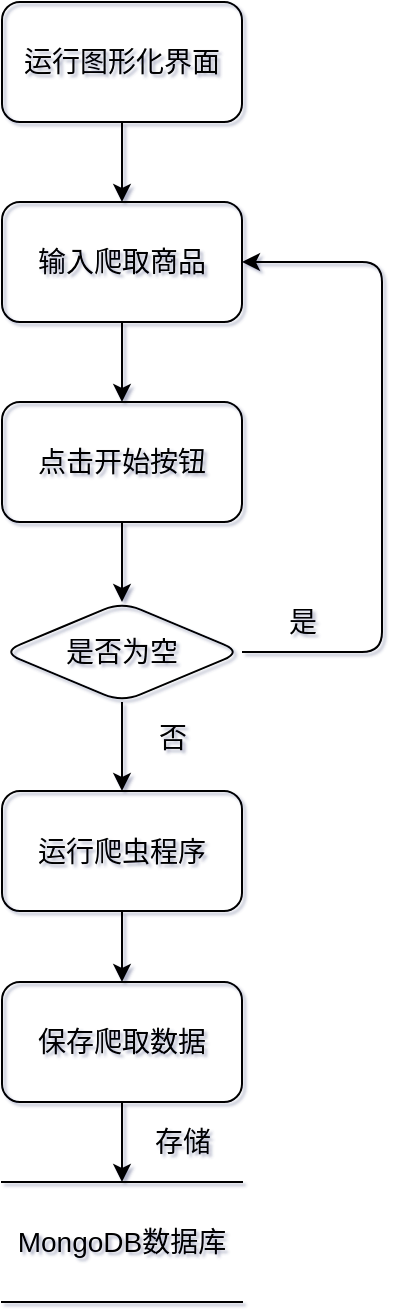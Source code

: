 <mxfile>
    <diagram id="pAlrvIMBRMQGSQACI9YQ" name="第 1 页">
        <mxGraphModel dx="891" dy="812" grid="0" gridSize="10" guides="1" tooltips="1" connect="1" arrows="1" fold="1" page="1" pageScale="1" pageWidth="827" pageHeight="1169" background="#ffffff" math="0" shadow="1">
            <root>
                <mxCell id="0"/>
                <mxCell id="1" parent="0"/>
                <mxCell id="5" value="" style="edgeStyle=none;html=1;fontSize=14;strokeColor=#000000;" parent="1" source="3" target="4" edge="1">
                    <mxGeometry relative="1" as="geometry"/>
                </mxCell>
                <mxCell id="3" value="运行图形化界面" style="rounded=1;whiteSpace=wrap;html=1;strokeWidth=1;fontSize=14;labelBackgroundColor=none;endArrow=classic;strokeColor=#000000;fillColor=none;fontColor=#000000;" parent="1" vertex="1">
                    <mxGeometry x="240" y="140" width="120" height="60" as="geometry"/>
                </mxCell>
                <mxCell id="7" value="" style="edgeStyle=none;html=1;fontSize=14;strokeColor=#000000;" parent="1" source="4" target="6" edge="1">
                    <mxGeometry relative="1" as="geometry"/>
                </mxCell>
                <mxCell id="4" value="输入爬取商品" style="whiteSpace=wrap;html=1;rounded=1;fontSize=14;strokeWidth=1;labelBackgroundColor=none;endArrow=classic;strokeColor=#000000;fillColor=none;fontColor=#000000;" parent="1" vertex="1">
                    <mxGeometry x="240" y="240" width="120" height="60" as="geometry"/>
                </mxCell>
                <mxCell id="9" value="" style="edgeStyle=none;html=1;fontSize=14;strokeColor=#000000;" parent="1" source="6" edge="1">
                    <mxGeometry relative="1" as="geometry">
                        <mxPoint x="300" y="440" as="targetPoint"/>
                    </mxGeometry>
                </mxCell>
                <mxCell id="6" value="点击开始按钮" style="whiteSpace=wrap;html=1;fontSize=14;rounded=1;strokeWidth=1;labelBackgroundColor=none;endArrow=classic;strokeColor=#000000;fillColor=none;fontColor=#000000;" parent="1" vertex="1">
                    <mxGeometry x="240" y="340" width="120" height="60" as="geometry"/>
                </mxCell>
                <mxCell id="13" style="edgeStyle=none;html=1;exitX=1;exitY=0.5;exitDx=0;exitDy=0;fontSize=14;entryX=1;entryY=0.5;entryDx=0;entryDy=0;strokeColor=#000000;" parent="1" source="10" target="4" edge="1">
                    <mxGeometry relative="1" as="geometry">
                        <mxPoint x="430" y="465" as="targetPoint"/>
                        <Array as="points">
                            <mxPoint x="430" y="465"/>
                            <mxPoint x="430" y="270"/>
                        </Array>
                    </mxGeometry>
                </mxCell>
                <mxCell id="21" value="" style="edgeStyle=none;html=1;fontSize=14;strokeColor=#000000;" parent="1" source="10" target="20" edge="1">
                    <mxGeometry relative="1" as="geometry"/>
                </mxCell>
                <mxCell id="10" value="是否为空" style="rhombus;whiteSpace=wrap;html=1;fontSize=14;strokeWidth=1;labelBackgroundColor=none;endArrow=classic;rounded=1;strokeColor=#000000;fillColor=none;fontColor=#000000;" parent="1" vertex="1">
                    <mxGeometry x="240" y="440" width="120" height="50" as="geometry"/>
                </mxCell>
                <mxCell id="15" value="是" style="text;html=1;align=center;verticalAlign=middle;resizable=0;points=[];autosize=1;strokeColor=none;fillColor=none;fontSize=14;labelBackgroundColor=none;endArrow=classic;rounded=1;fontColor=#000000;strokeWidth=1;" parent="1" vertex="1">
                    <mxGeometry x="375" y="440" width="30" height="20" as="geometry"/>
                </mxCell>
                <mxCell id="24" value="" style="edgeStyle=none;html=1;fontSize=14;strokeColor=#000000;" parent="1" source="20" target="23" edge="1">
                    <mxGeometry relative="1" as="geometry"/>
                </mxCell>
                <mxCell id="20" value="运行爬虫程序" style="rounded=1;whiteSpace=wrap;html=1;fontSize=14;strokeWidth=1;labelBackgroundColor=none;endArrow=classic;strokeColor=#000000;fillColor=none;fontColor=#000000;" parent="1" vertex="1">
                    <mxGeometry x="240" y="534.5" width="120" height="60" as="geometry"/>
                </mxCell>
                <mxCell id="27" style="edgeStyle=none;html=1;exitX=0.5;exitY=1;exitDx=0;exitDy=0;entryX=0.5;entryY=0;entryDx=0;entryDy=0;fontSize=14;strokeColor=#000000;" parent="1" source="23" target="25" edge="1">
                    <mxGeometry relative="1" as="geometry"/>
                </mxCell>
                <mxCell id="23" value="保存爬取数据" style="whiteSpace=wrap;html=1;fontSize=14;rounded=1;strokeWidth=1;labelBackgroundColor=none;endArrow=classic;fillColor=none;fontColor=#000000;strokeColor=#000000;" parent="1" vertex="1">
                    <mxGeometry x="240" y="630" width="120" height="60" as="geometry"/>
                </mxCell>
                <mxCell id="25" value="MongoDB数据库" style="shape=partialRectangle;whiteSpace=wrap;html=1;left=0;right=0;fillColor=none;fontSize=14;strokeWidth=1;labelBackgroundColor=none;endArrow=classic;rounded=1;strokeColor=#000000;fontColor=#000000;" parent="1" vertex="1">
                    <mxGeometry x="240" y="730" width="120" height="60" as="geometry"/>
                </mxCell>
                <mxCell id="28" value="存储" style="text;html=1;align=center;verticalAlign=middle;resizable=0;points=[];autosize=1;strokeColor=none;fillColor=none;fontSize=14;labelBackgroundColor=none;endArrow=classic;rounded=1;fontColor=#000000;strokeWidth=1;" parent="1" vertex="1">
                    <mxGeometry x="310" y="700" width="40" height="20" as="geometry"/>
                </mxCell>
                <mxCell id="3AzIjH1DK-2_-_dPu9Cm-29" value="否" style="text;html=1;align=center;verticalAlign=middle;resizable=0;points=[];autosize=1;strokeColor=none;fillColor=none;fontSize=14;labelBackgroundColor=none;endArrow=classic;rounded=1;fontColor=#000000;strokeWidth=1;" parent="1" vertex="1">
                    <mxGeometry x="313" y="497" width="24" height="21" as="geometry"/>
                </mxCell>
            </root>
        </mxGraphModel>
    </diagram>
    <diagram id="p710orBxX1neyu4M2t-Z" name="第 2 页">
        <mxGraphModel dx="891" dy="812" grid="0" gridSize="10" guides="1" tooltips="1" connect="1" arrows="1" fold="1" page="1" pageScale="1" pageWidth="827" pageHeight="1169" background="#ffffff" math="0" shadow="1">
            <root>
                <mxCell id="MW4gFEn9ohqn1ILXwy5i-0"/>
                <mxCell id="MW4gFEn9ohqn1ILXwy5i-1" parent="MW4gFEn9ohqn1ILXwy5i-0"/>
                <mxCell id="LjIe5HMnxj4xS4CRyK7j-0" value="" style="edgeStyle=none;html=1;fontSize=14;strokeColor=#000000;rounded=1;" parent="MW4gFEn9ohqn1ILXwy5i-1" source="LjIe5HMnxj4xS4CRyK7j-1" target="LjIe5HMnxj4xS4CRyK7j-3" edge="1">
                    <mxGeometry relative="1" as="geometry"/>
                </mxCell>
                <mxCell id="LjIe5HMnxj4xS4CRyK7j-1" value="运行图形化界面" style="rounded=1;whiteSpace=wrap;html=1;strokeWidth=1;fontSize=14;labelBackgroundColor=none;endArrow=classic;strokeColor=#000000;fillColor=none;fontColor=#000000;" parent="MW4gFEn9ohqn1ILXwy5i-1" vertex="1">
                    <mxGeometry x="240" y="140" width="120" height="60" as="geometry"/>
                </mxCell>
                <mxCell id="LjIe5HMnxj4xS4CRyK7j-17" value="" style="edgeStyle=none;html=1;fontSize=14;strokeColor=#000000;rounded=1;" parent="MW4gFEn9ohqn1ILXwy5i-1" source="LjIe5HMnxj4xS4CRyK7j-3" target="LjIe5HMnxj4xS4CRyK7j-16" edge="1">
                    <mxGeometry relative="1" as="geometry"/>
                </mxCell>
                <mxCell id="LjIe5HMnxj4xS4CRyK7j-3" value="调用绘制词云图函数" style="whiteSpace=wrap;html=1;rounded=1;fontSize=14;strokeWidth=1;labelBackgroundColor=none;endArrow=classic;strokeColor=#000000;fillColor=none;fontColor=#000000;" parent="MW4gFEn9ohqn1ILXwy5i-1" vertex="1">
                    <mxGeometry x="227.5" y="240" width="145" height="60" as="geometry"/>
                </mxCell>
                <mxCell id="0f3Fyu1HtJgwoGbY3fAo-2" value="" style="edgeStyle=none;html=1;fontSize=14;strokeColor=#000000;rounded=1;" parent="MW4gFEn9ohqn1ILXwy5i-1" source="LjIe5HMnxj4xS4CRyK7j-16" target="0f3Fyu1HtJgwoGbY3fAo-1" edge="1">
                    <mxGeometry relative="1" as="geometry"/>
                </mxCell>
                <mxCell id="LjIe5HMnxj4xS4CRyK7j-16" value="连接MongoDB数据库" style="whiteSpace=wrap;html=1;fontSize=14;rounded=1;strokeWidth=1;labelBackgroundColor=none;endArrow=classic;strokeColor=#000000;fillColor=none;fontColor=#000000;" parent="MW4gFEn9ohqn1ILXwy5i-1" vertex="1">
                    <mxGeometry x="230" y="340" width="140" height="60" as="geometry"/>
                </mxCell>
                <mxCell id="0f3Fyu1HtJgwoGbY3fAo-0" style="edgeStyle=none;html=1;exitX=1;exitY=0.5;exitDx=0;exitDy=0;entryX=0;entryY=0.5;entryDx=0;entryDy=0;fontSize=14;strokeColor=#000000;rounded=1;" parent="MW4gFEn9ohqn1ILXwy5i-1" source="LjIe5HMnxj4xS4CRyK7j-18" target="LjIe5HMnxj4xS4CRyK7j-16" edge="1">
                    <mxGeometry relative="1" as="geometry"/>
                </mxCell>
                <mxCell id="LjIe5HMnxj4xS4CRyK7j-18" value="&lt;span&gt;MongoDB数据库&lt;/span&gt;" style="shape=partialRectangle;whiteSpace=wrap;html=1;left=0;right=0;fillColor=none;fontSize=14;strokeWidth=1;labelBackgroundColor=none;endArrow=classic;rounded=1;strokeColor=#000000;fontColor=#000000;" parent="MW4gFEn9ohqn1ILXwy5i-1" vertex="1">
                    <mxGeometry x="50" y="340" width="120" height="60" as="geometry"/>
                </mxCell>
                <mxCell id="tNp4s7fOt4gMPvnYN6PO-1" value="" style="edgeStyle=none;html=1;fontSize=14;strokeColor=#000000;rounded=1;" parent="MW4gFEn9ohqn1ILXwy5i-1" source="0f3Fyu1HtJgwoGbY3fAo-1" target="tNp4s7fOt4gMPvnYN6PO-0" edge="1">
                    <mxGeometry relative="1" as="geometry"/>
                </mxCell>
                <mxCell id="0f3Fyu1HtJgwoGbY3fAo-1" value="查询评论数据" style="whiteSpace=wrap;html=1;fontSize=14;rounded=1;strokeWidth=1;labelBackgroundColor=none;endArrow=classic;strokeColor=#000000;fillColor=none;fontColor=#000000;" parent="MW4gFEn9ohqn1ILXwy5i-1" vertex="1">
                    <mxGeometry x="240" y="440" width="120" height="60" as="geometry"/>
                </mxCell>
                <mxCell id="tNp4s7fOt4gMPvnYN6PO-3" value="" style="edgeStyle=none;html=1;fontSize=14;strokeColor=#000000;rounded=1;" parent="MW4gFEn9ohqn1ILXwy5i-1" source="tNp4s7fOt4gMPvnYN6PO-0" target="tNp4s7fOt4gMPvnYN6PO-2" edge="1">
                    <mxGeometry relative="1" as="geometry"/>
                </mxCell>
                <mxCell id="tNp4s7fOt4gMPvnYN6PO-0" value="数据预处理" style="whiteSpace=wrap;html=1;fontSize=14;rounded=1;strokeWidth=1;labelBackgroundColor=none;endArrow=classic;strokeColor=#000000;fillColor=none;fontColor=#000000;" parent="MW4gFEn9ohqn1ILXwy5i-1" vertex="1">
                    <mxGeometry x="240" y="540" width="120" height="60" as="geometry"/>
                </mxCell>
                <mxCell id="tNp4s7fOt4gMPvnYN6PO-5" value="" style="edgeStyle=none;html=1;fontSize=14;strokeColor=#000000;rounded=1;" parent="MW4gFEn9ohqn1ILXwy5i-1" source="tNp4s7fOt4gMPvnYN6PO-2" target="tNp4s7fOt4gMPvnYN6PO-4" edge="1">
                    <mxGeometry relative="1" as="geometry"/>
                </mxCell>
                <mxCell id="tNp4s7fOt4gMPvnYN6PO-2" value="生成词云图" style="whiteSpace=wrap;html=1;fontSize=14;rounded=1;strokeWidth=1;labelBackgroundColor=none;endArrow=classic;strokeColor=#000000;fillColor=none;fontColor=#000000;" parent="MW4gFEn9ohqn1ILXwy5i-1" vertex="1">
                    <mxGeometry x="240" y="640" width="120" height="60" as="geometry"/>
                </mxCell>
                <mxCell id="tNp4s7fOt4gMPvnYN6PO-7" value="" style="edgeStyle=none;html=1;fontSize=14;strokeColor=#000000;rounded=1;" parent="MW4gFEn9ohqn1ILXwy5i-1" source="tNp4s7fOt4gMPvnYN6PO-4" target="tNp4s7fOt4gMPvnYN6PO-6" edge="1">
                    <mxGeometry relative="1" as="geometry"/>
                </mxCell>
                <mxCell id="tNp4s7fOt4gMPvnYN6PO-4" value="保存词云图" style="whiteSpace=wrap;html=1;fontSize=14;rounded=1;strokeWidth=1;labelBackgroundColor=none;endArrow=classic;strokeColor=#000000;fillColor=none;fontColor=#000000;" parent="MW4gFEn9ohqn1ILXwy5i-1" vertex="1">
                    <mxGeometry x="240" y="740" width="120" height="60" as="geometry"/>
                </mxCell>
                <mxCell id="tNp4s7fOt4gMPvnYN6PO-6" value="GUI展示" style="whiteSpace=wrap;html=1;fontSize=14;rounded=1;strokeWidth=1;labelBackgroundColor=none;endArrow=classic;strokeColor=#000000;fillColor=none;fontColor=#000000;" parent="MW4gFEn9ohqn1ILXwy5i-1" vertex="1">
                    <mxGeometry x="240" y="840" width="120" height="60" as="geometry"/>
                </mxCell>
            </root>
        </mxGraphModel>
    </diagram>
    <diagram id="1jdKsTl9b6_3P2DCkJkB" name="第 3 页">
        <mxGraphModel dx="891" dy="812" grid="0" gridSize="10" guides="1" tooltips="1" connect="1" arrows="1" fold="1" page="1" pageScale="1" pageWidth="827" pageHeight="1169" background="#ffffff" math="0" shadow="1">
            <root>
                <mxCell id="BZ_pEeiFqWydbbxvr-0l-0"/>
                <mxCell id="BZ_pEeiFqWydbbxvr-0l-1" parent="BZ_pEeiFqWydbbxvr-0l-0"/>
                <mxCell id="bgL7xT2-coY6ihlWDFgp-1" value="" style="edgeStyle=none;html=1;fontSize=14;rounded=1;strokeColor=#000000;" parent="BZ_pEeiFqWydbbxvr-0l-1" source="7XxvkYABr70mACDmd2Xn-0" target="bgL7xT2-coY6ihlWDFgp-0" edge="1">
                    <mxGeometry relative="1" as="geometry"/>
                </mxCell>
                <mxCell id="7XxvkYABr70mACDmd2Xn-0" value="运行爬虫程序" style="rounded=1;whiteSpace=wrap;html=1;fontSize=14;strokeWidth=1;fontColor=#000000;labelBackgroundColor=none;fillColor=none;strokeColor=#000000;endArrow=classic;" parent="BZ_pEeiFqWydbbxvr-0l-1" vertex="1">
                    <mxGeometry x="320" y="100" width="120" height="60" as="geometry"/>
                </mxCell>
                <mxCell id="bgL7xT2-coY6ihlWDFgp-3" value="" style="edgeStyle=none;html=1;fontSize=14;rounded=1;strokeColor=#000000;" parent="BZ_pEeiFqWydbbxvr-0l-1" source="bgL7xT2-coY6ihlWDFgp-0" target="bgL7xT2-coY6ihlWDFgp-2" edge="1">
                    <mxGeometry relative="1" as="geometry"/>
                </mxCell>
                <mxCell id="bgL7xT2-coY6ihlWDFgp-0" value="初始化爬虫程序" style="whiteSpace=wrap;html=1;fontSize=14;rounded=1;strokeWidth=1;fillColor=none;strokeColor=#000000;fontColor=#000000;labelBackgroundColor=none;endArrow=classic;" parent="BZ_pEeiFqWydbbxvr-0l-1" vertex="1">
                    <mxGeometry x="320" y="200" width="120" height="60" as="geometry"/>
                </mxCell>
                <mxCell id="KYcRKLMpEIkYgoZ2crV--1" value="" style="edgeStyle=none;html=1;fontSize=14;rounded=1;strokeColor=#000000;" parent="BZ_pEeiFqWydbbxvr-0l-1" source="bgL7xT2-coY6ihlWDFgp-2" target="KYcRKLMpEIkYgoZ2crV--0" edge="1">
                    <mxGeometry relative="1" as="geometry"/>
                </mxCell>
                <mxCell id="bgL7xT2-coY6ihlWDFgp-2" value="拼接搜索页面URL" style="whiteSpace=wrap;html=1;fontSize=14;rounded=1;strokeWidth=1;fillColor=none;strokeColor=#000000;fontColor=#000000;labelBackgroundColor=none;endArrow=classic;" parent="BZ_pEeiFqWydbbxvr-0l-1" vertex="1">
                    <mxGeometry x="315" y="300" width="130" height="60" as="geometry"/>
                </mxCell>
                <mxCell id="KYcRKLMpEIkYgoZ2crV--3" value="" style="edgeStyle=none;html=1;fontSize=14;rounded=1;strokeColor=#000000;" parent="BZ_pEeiFqWydbbxvr-0l-1" source="KYcRKLMpEIkYgoZ2crV--0" target="KYcRKLMpEIkYgoZ2crV--2" edge="1">
                    <mxGeometry relative="1" as="geometry"/>
                </mxCell>
                <mxCell id="KYcRKLMpEIkYgoZ2crV--0" value="爬取商品基本信息" style="whiteSpace=wrap;html=1;fontSize=14;rounded=1;strokeWidth=1;fillColor=none;strokeColor=#000000;fontColor=#000000;labelBackgroundColor=none;endArrow=classic;" parent="BZ_pEeiFqWydbbxvr-0l-1" vertex="1">
                    <mxGeometry x="315" y="400" width="130" height="60" as="geometry"/>
                </mxCell>
                <mxCell id="KYcRKLMpEIkYgoZ2crV--5" value="" style="edgeStyle=none;html=1;fontSize=14;rounded=1;strokeColor=#000000;" parent="BZ_pEeiFqWydbbxvr-0l-1" source="KYcRKLMpEIkYgoZ2crV--2" target="KYcRKLMpEIkYgoZ2crV--4" edge="1">
                    <mxGeometry relative="1" as="geometry"/>
                </mxCell>
                <mxCell id="KYcRKLMpEIkYgoZ2crV--2" value="爬取商品详细介绍" style="whiteSpace=wrap;html=1;fontSize=14;rounded=1;strokeWidth=1;fillColor=none;strokeColor=#000000;fontColor=#000000;labelBackgroundColor=none;endArrow=classic;" parent="BZ_pEeiFqWydbbxvr-0l-1" vertex="1">
                    <mxGeometry x="320" y="500" width="120" height="60" as="geometry"/>
                </mxCell>
                <mxCell id="KYcRKLMpEIkYgoZ2crV--7" value="" style="edgeStyle=none;html=1;fontSize=14;rounded=1;strokeColor=#000000;" parent="BZ_pEeiFqWydbbxvr-0l-1" source="KYcRKLMpEIkYgoZ2crV--4" target="KYcRKLMpEIkYgoZ2crV--6" edge="1">
                    <mxGeometry relative="1" as="geometry"/>
                </mxCell>
                <mxCell id="KYcRKLMpEIkYgoZ2crV--4" value="爬取商品评论" style="whiteSpace=wrap;html=1;fontSize=14;rounded=1;strokeWidth=1;fillColor=none;strokeColor=#000000;fontColor=#000000;labelBackgroundColor=none;endArrow=classic;" parent="BZ_pEeiFqWydbbxvr-0l-1" vertex="1">
                    <mxGeometry x="320" y="600" width="120" height="60" as="geometry"/>
                </mxCell>
                <mxCell id="KYcRKLMpEIkYgoZ2crV--9" value="" style="edgeStyle=none;html=1;fontSize=14;rounded=1;strokeColor=#000000;" parent="BZ_pEeiFqWydbbxvr-0l-1" source="KYcRKLMpEIkYgoZ2crV--6" target="KYcRKLMpEIkYgoZ2crV--8" edge="1">
                    <mxGeometry relative="1" as="geometry"/>
                </mxCell>
                <mxCell id="KYcRKLMpEIkYgoZ2crV--6" value="构建Item" style="whiteSpace=wrap;html=1;fontSize=14;rounded=1;strokeWidth=1;fillColor=none;strokeColor=#000000;fontColor=#000000;labelBackgroundColor=none;endArrow=classic;" parent="BZ_pEeiFqWydbbxvr-0l-1" vertex="1">
                    <mxGeometry x="320" y="700" width="120" height="60" as="geometry"/>
                </mxCell>
                <mxCell id="KYcRKLMpEIkYgoZ2crV--8" value="传递Pipelines" style="whiteSpace=wrap;html=1;fontSize=14;rounded=1;strokeWidth=1;fillColor=none;strokeColor=#000000;fontColor=#000000;labelBackgroundColor=none;endArrow=classic;" parent="BZ_pEeiFqWydbbxvr-0l-1" vertex="1">
                    <mxGeometry x="320" y="800" width="120" height="60" as="geometry"/>
                </mxCell>
            </root>
        </mxGraphModel>
    </diagram>
</mxfile>